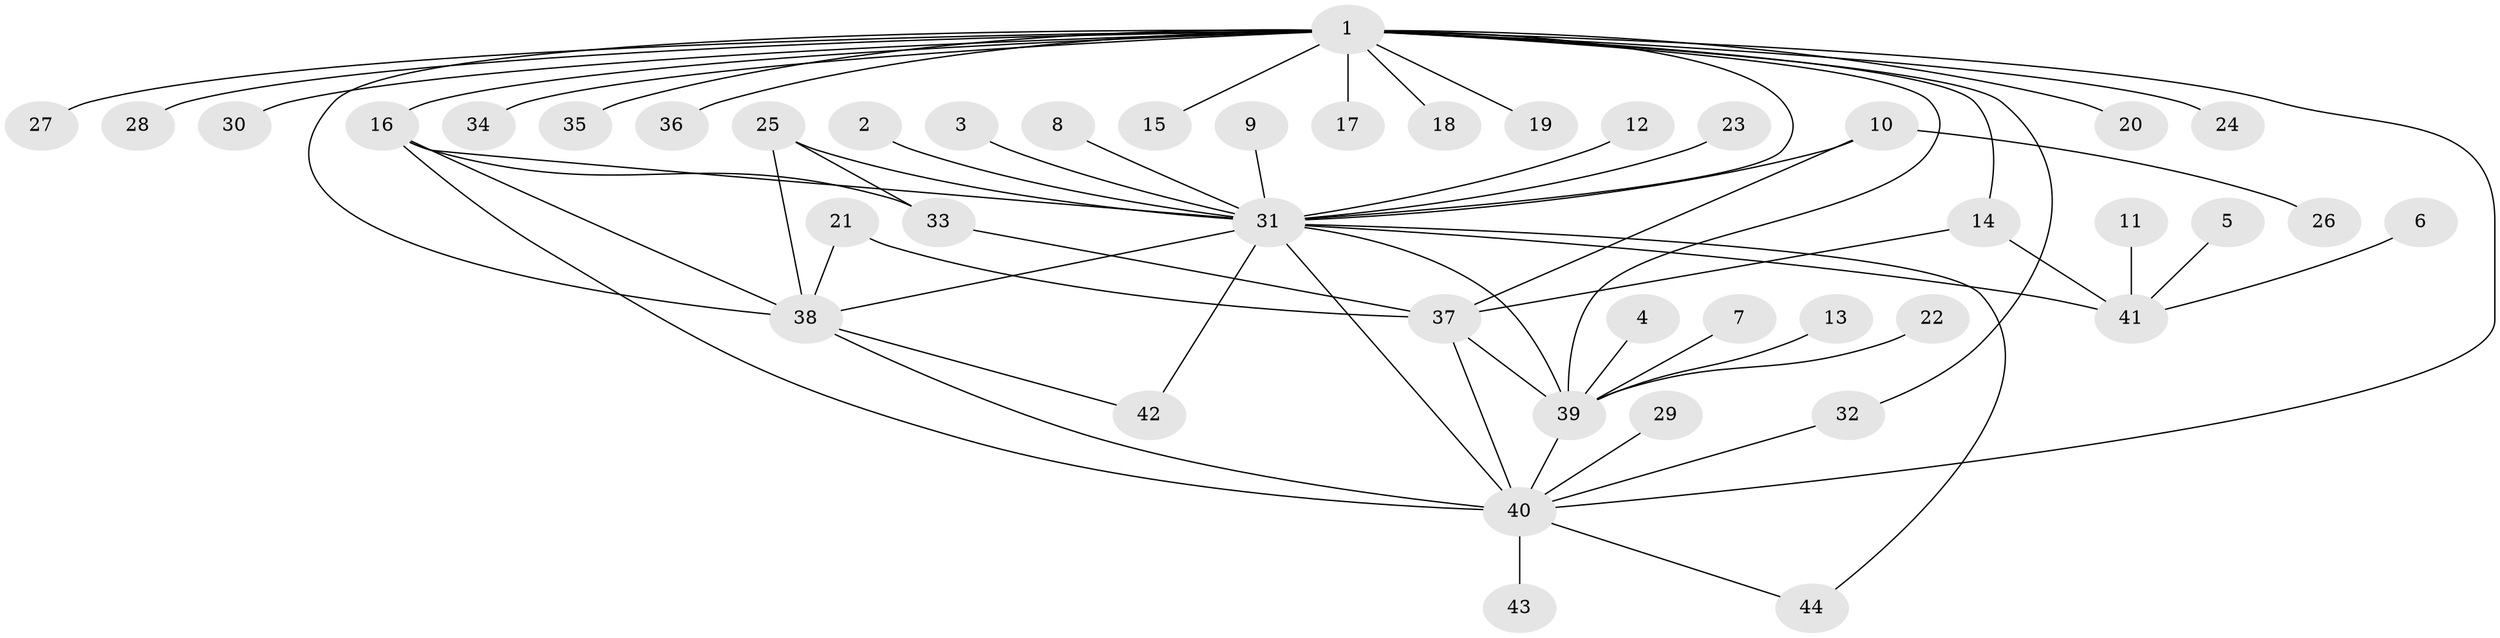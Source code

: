 // original degree distribution, {11: 0.011363636363636364, 17: 0.022727272727272728, 1: 0.5340909090909091, 12: 0.011363636363636364, 5: 0.056818181818181816, 6: 0.03409090909090909, 8: 0.011363636363636364, 3: 0.10227272727272728, 4: 0.03409090909090909, 2: 0.18181818181818182}
// Generated by graph-tools (version 1.1) at 2025/26/03/09/25 03:26:02]
// undirected, 44 vertices, 62 edges
graph export_dot {
graph [start="1"]
  node [color=gray90,style=filled];
  1;
  2;
  3;
  4;
  5;
  6;
  7;
  8;
  9;
  10;
  11;
  12;
  13;
  14;
  15;
  16;
  17;
  18;
  19;
  20;
  21;
  22;
  23;
  24;
  25;
  26;
  27;
  28;
  29;
  30;
  31;
  32;
  33;
  34;
  35;
  36;
  37;
  38;
  39;
  40;
  41;
  42;
  43;
  44;
  1 -- 14 [weight=1.0];
  1 -- 15 [weight=1.0];
  1 -- 16 [weight=1.0];
  1 -- 17 [weight=1.0];
  1 -- 18 [weight=1.0];
  1 -- 19 [weight=1.0];
  1 -- 20 [weight=1.0];
  1 -- 24 [weight=1.0];
  1 -- 27 [weight=1.0];
  1 -- 28 [weight=1.0];
  1 -- 30 [weight=1.0];
  1 -- 31 [weight=1.0];
  1 -- 32 [weight=1.0];
  1 -- 34 [weight=1.0];
  1 -- 35 [weight=1.0];
  1 -- 36 [weight=1.0];
  1 -- 38 [weight=2.0];
  1 -- 39 [weight=2.0];
  1 -- 40 [weight=1.0];
  2 -- 31 [weight=1.0];
  3 -- 31 [weight=1.0];
  4 -- 39 [weight=1.0];
  5 -- 41 [weight=1.0];
  6 -- 41 [weight=1.0];
  7 -- 39 [weight=1.0];
  8 -- 31 [weight=1.0];
  9 -- 31 [weight=1.0];
  10 -- 26 [weight=1.0];
  10 -- 31 [weight=1.0];
  10 -- 37 [weight=1.0];
  11 -- 41 [weight=1.0];
  12 -- 31 [weight=1.0];
  13 -- 39 [weight=1.0];
  14 -- 37 [weight=1.0];
  14 -- 41 [weight=1.0];
  16 -- 31 [weight=2.0];
  16 -- 33 [weight=1.0];
  16 -- 38 [weight=1.0];
  16 -- 40 [weight=1.0];
  21 -- 37 [weight=1.0];
  21 -- 38 [weight=1.0];
  22 -- 39 [weight=1.0];
  23 -- 31 [weight=1.0];
  25 -- 31 [weight=1.0];
  25 -- 33 [weight=1.0];
  25 -- 38 [weight=1.0];
  29 -- 40 [weight=1.0];
  31 -- 38 [weight=1.0];
  31 -- 39 [weight=1.0];
  31 -- 40 [weight=2.0];
  31 -- 41 [weight=1.0];
  31 -- 42 [weight=1.0];
  31 -- 44 [weight=1.0];
  32 -- 40 [weight=1.0];
  33 -- 37 [weight=1.0];
  37 -- 39 [weight=1.0];
  37 -- 40 [weight=1.0];
  38 -- 40 [weight=1.0];
  38 -- 42 [weight=1.0];
  39 -- 40 [weight=1.0];
  40 -- 43 [weight=1.0];
  40 -- 44 [weight=1.0];
}
